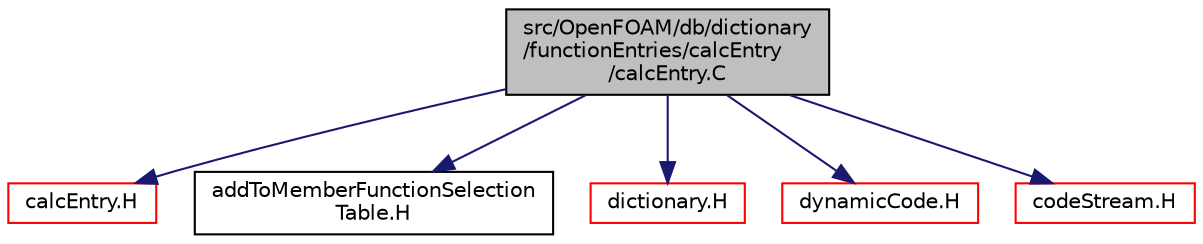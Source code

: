 digraph "src/OpenFOAM/db/dictionary/functionEntries/calcEntry/calcEntry.C"
{
  bgcolor="transparent";
  edge [fontname="Helvetica",fontsize="10",labelfontname="Helvetica",labelfontsize="10"];
  node [fontname="Helvetica",fontsize="10",shape=record];
  Node1 [label="src/OpenFOAM/db/dictionary\l/functionEntries/calcEntry\l/calcEntry.C",height=0.2,width=0.4,color="black", fillcolor="grey75", style="filled", fontcolor="black"];
  Node1 -> Node2 [color="midnightblue",fontsize="10",style="solid",fontname="Helvetica"];
  Node2 [label="calcEntry.H",height=0.2,width=0.4,color="red",URL="$a07875.html"];
  Node1 -> Node3 [color="midnightblue",fontsize="10",style="solid",fontname="Helvetica"];
  Node3 [label="addToMemberFunctionSelection\lTable.H",height=0.2,width=0.4,color="black",URL="$a08027.html",tooltip="Macros for easy insertion into member function selection tables. "];
  Node1 -> Node4 [color="midnightblue",fontsize="10",style="solid",fontname="Helvetica"];
  Node4 [label="dictionary.H",height=0.2,width=0.4,color="red",URL="$a07865.html"];
  Node1 -> Node5 [color="midnightblue",fontsize="10",style="solid",fontname="Helvetica"];
  Node5 [label="dynamicCode.H",height=0.2,width=0.4,color="red",URL="$a07900.html"];
  Node1 -> Node6 [color="midnightblue",fontsize="10",style="solid",fontname="Helvetica"];
  Node6 [label="codeStream.H",height=0.2,width=0.4,color="red",URL="$a07877.html"];
}
